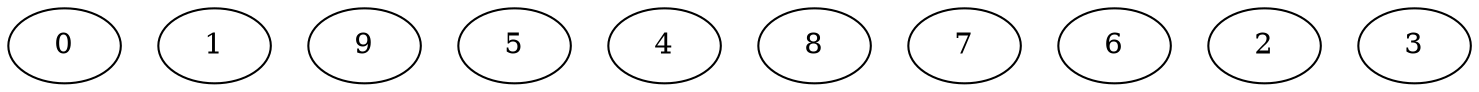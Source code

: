 digraph "Independent_Nodes_10_WeightType_Random#2" {
	0 [Weight=9, Start=8, Processor=3];
	1 [Weight=7, Start=9, Processor=2];
	9 [Weight=9, Start=5, Processor=1];
	5 [Weight=8, Start=0, Processor=3];
	4 [Weight=9, Start=0, Processor=2];
	8 [Weight=3, Start=2, Processor=1];
	7 [Weight=4, Start=11, Processor=0];
	6 [Weight=2, Start=0, Processor=1];
	2 [Weight=9, Start=2, Processor=0];
	3 [Weight=2, Start=0, Processor=0];
}